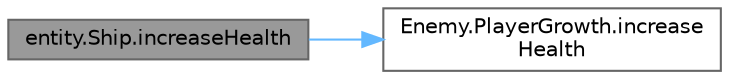 digraph "entity.Ship.increaseHealth"
{
 // LATEX_PDF_SIZE
  bgcolor="transparent";
  edge [fontname=Helvetica,fontsize=10,labelfontname=Helvetica,labelfontsize=10];
  node [fontname=Helvetica,fontsize=10,shape=box,height=0.2,width=0.4];
  rankdir="LR";
  Node1 [id="Node000001",label="entity.Ship.increaseHealth",height=0.2,width=0.4,color="gray40", fillcolor="grey60", style="filled", fontcolor="black",tooltip="스탯을 증가시키는 메서드들 (PlayerGrowth 클래스 사용) Methods to increase stats (using PlayerGrowth)"];
  Node1 -> Node2 [id="edge1_Node000001_Node000002",color="steelblue1",style="solid",tooltip=" "];
  Node2 [id="Node000002",label="Enemy.PlayerGrowth.increase\lHealth",height=0.2,width=0.4,color="grey40", fillcolor="white", style="filled",URL="$class_enemy_1_1_player_growth.html#a9fb7040a89f06398d27b664fd1819dc7",tooltip=" "];
}
